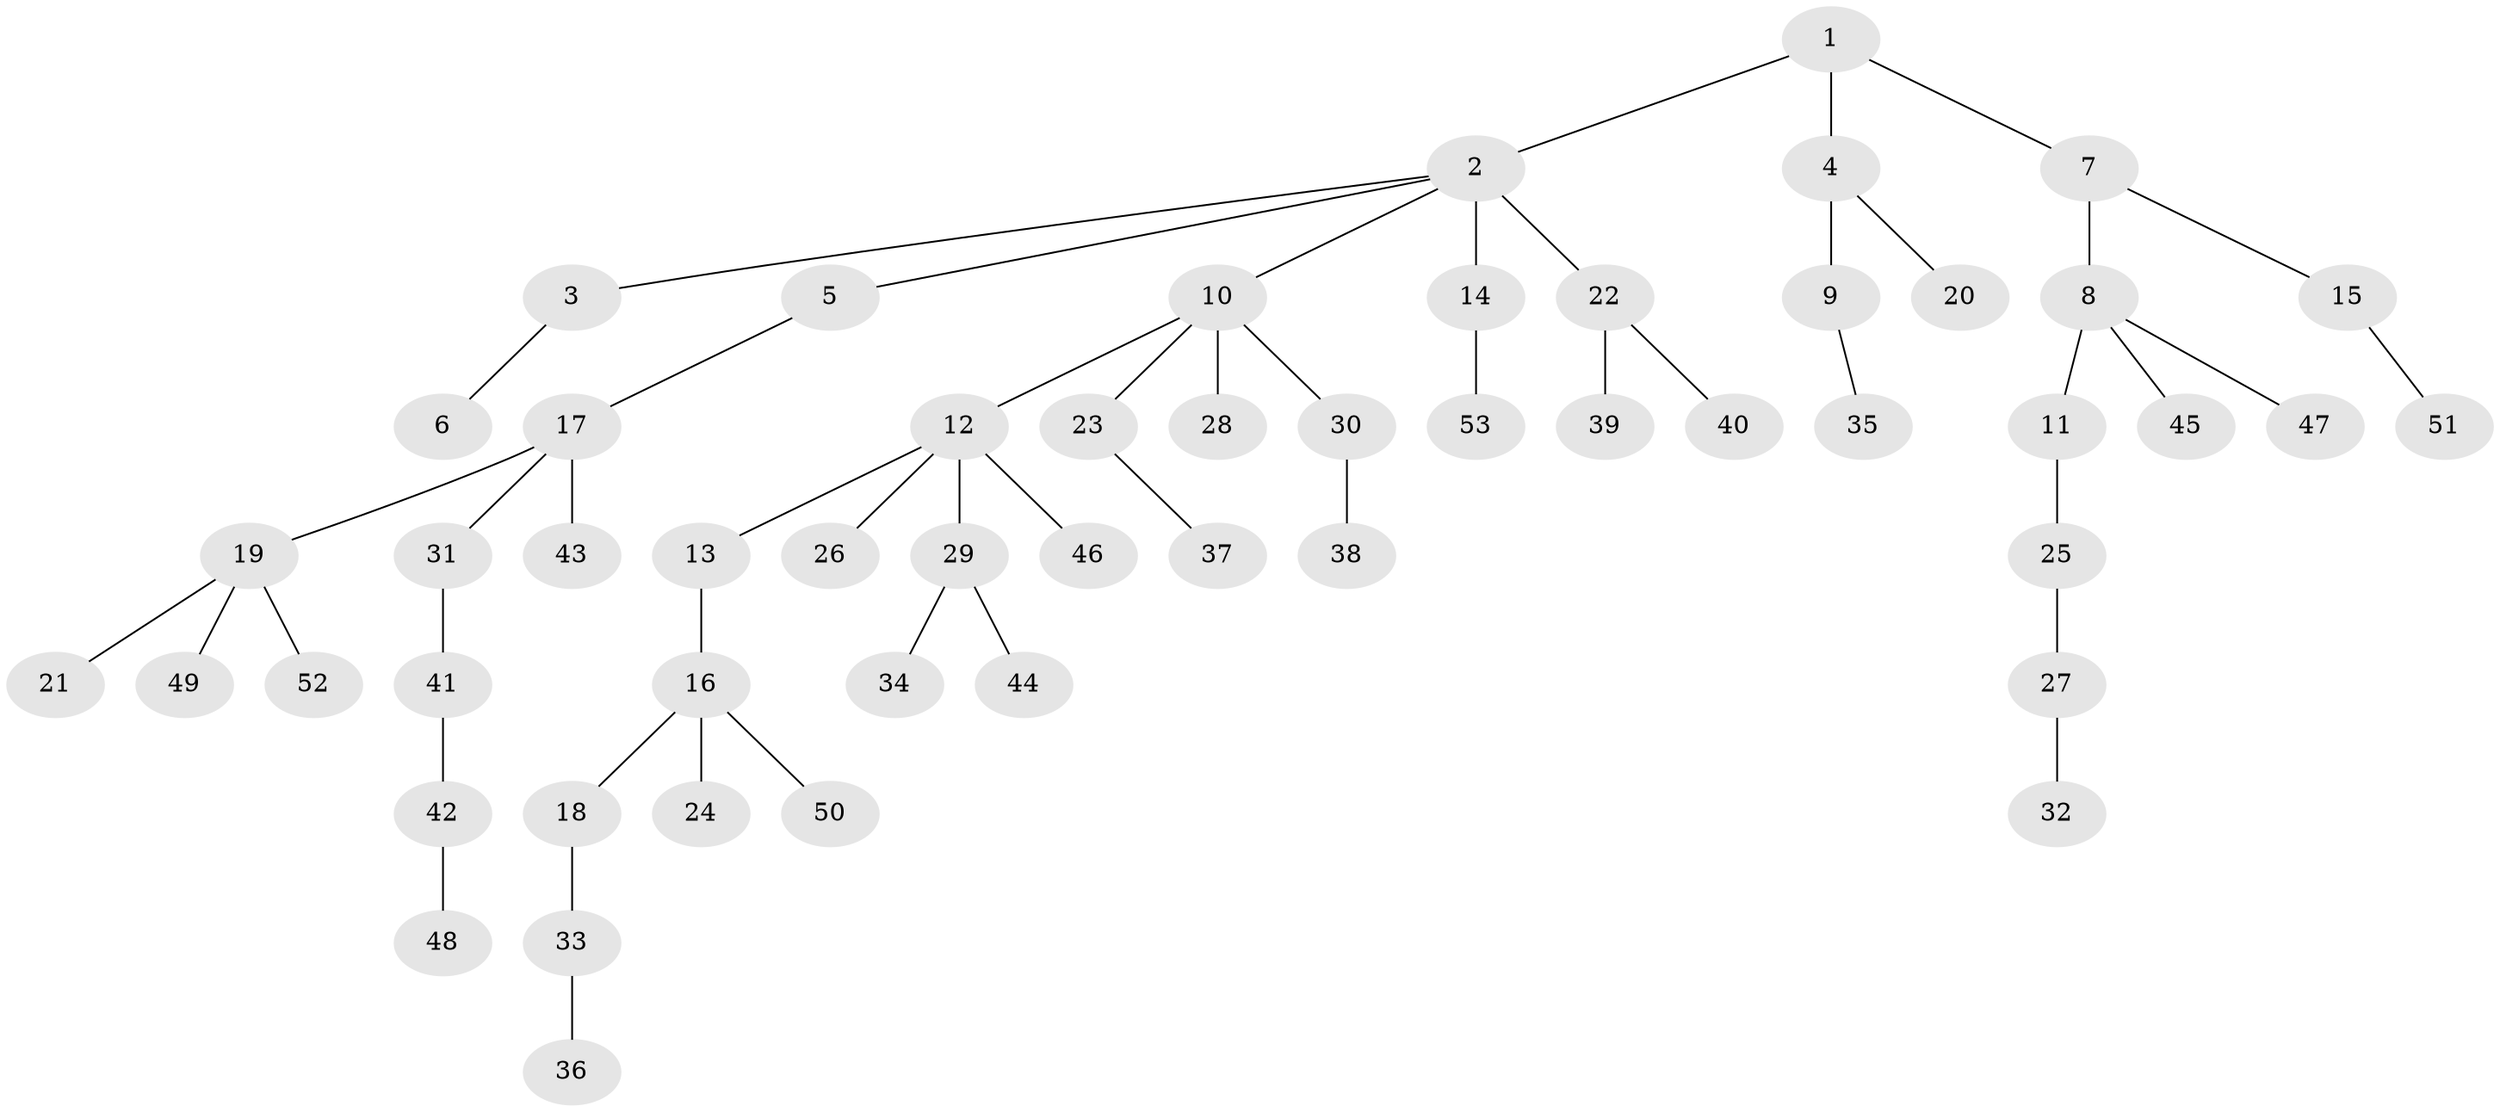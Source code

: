 // original degree distribution, {4: 0.02830188679245283, 8: 0.009433962264150943, 3: 0.10377358490566038, 5: 0.04716981132075472, 1: 0.46226415094339623, 2: 0.330188679245283, 6: 0.009433962264150943, 7: 0.009433962264150943}
// Generated by graph-tools (version 1.1) at 2025/36/03/09/25 02:36:48]
// undirected, 53 vertices, 52 edges
graph export_dot {
graph [start="1"]
  node [color=gray90,style=filled];
  1;
  2;
  3;
  4;
  5;
  6;
  7;
  8;
  9;
  10;
  11;
  12;
  13;
  14;
  15;
  16;
  17;
  18;
  19;
  20;
  21;
  22;
  23;
  24;
  25;
  26;
  27;
  28;
  29;
  30;
  31;
  32;
  33;
  34;
  35;
  36;
  37;
  38;
  39;
  40;
  41;
  42;
  43;
  44;
  45;
  46;
  47;
  48;
  49;
  50;
  51;
  52;
  53;
  1 -- 2 [weight=1.0];
  1 -- 4 [weight=1.0];
  1 -- 7 [weight=1.0];
  2 -- 3 [weight=1.0];
  2 -- 5 [weight=1.0];
  2 -- 10 [weight=1.0];
  2 -- 14 [weight=1.0];
  2 -- 22 [weight=2.0];
  3 -- 6 [weight=1.0];
  4 -- 9 [weight=2.0];
  4 -- 20 [weight=1.0];
  5 -- 17 [weight=1.0];
  7 -- 8 [weight=1.0];
  7 -- 15 [weight=1.0];
  8 -- 11 [weight=3.0];
  8 -- 45 [weight=1.0];
  8 -- 47 [weight=1.0];
  9 -- 35 [weight=1.0];
  10 -- 12 [weight=1.0];
  10 -- 23 [weight=1.0];
  10 -- 28 [weight=1.0];
  10 -- 30 [weight=1.0];
  11 -- 25 [weight=1.0];
  12 -- 13 [weight=1.0];
  12 -- 26 [weight=1.0];
  12 -- 29 [weight=2.0];
  12 -- 46 [weight=1.0];
  13 -- 16 [weight=1.0];
  14 -- 53 [weight=1.0];
  15 -- 51 [weight=1.0];
  16 -- 18 [weight=1.0];
  16 -- 24 [weight=1.0];
  16 -- 50 [weight=1.0];
  17 -- 19 [weight=1.0];
  17 -- 31 [weight=1.0];
  17 -- 43 [weight=1.0];
  18 -- 33 [weight=1.0];
  19 -- 21 [weight=1.0];
  19 -- 49 [weight=1.0];
  19 -- 52 [weight=1.0];
  22 -- 39 [weight=1.0];
  22 -- 40 [weight=1.0];
  23 -- 37 [weight=2.0];
  25 -- 27 [weight=1.0];
  27 -- 32 [weight=1.0];
  29 -- 34 [weight=1.0];
  29 -- 44 [weight=1.0];
  30 -- 38 [weight=1.0];
  31 -- 41 [weight=1.0];
  33 -- 36 [weight=1.0];
  41 -- 42 [weight=1.0];
  42 -- 48 [weight=1.0];
}
